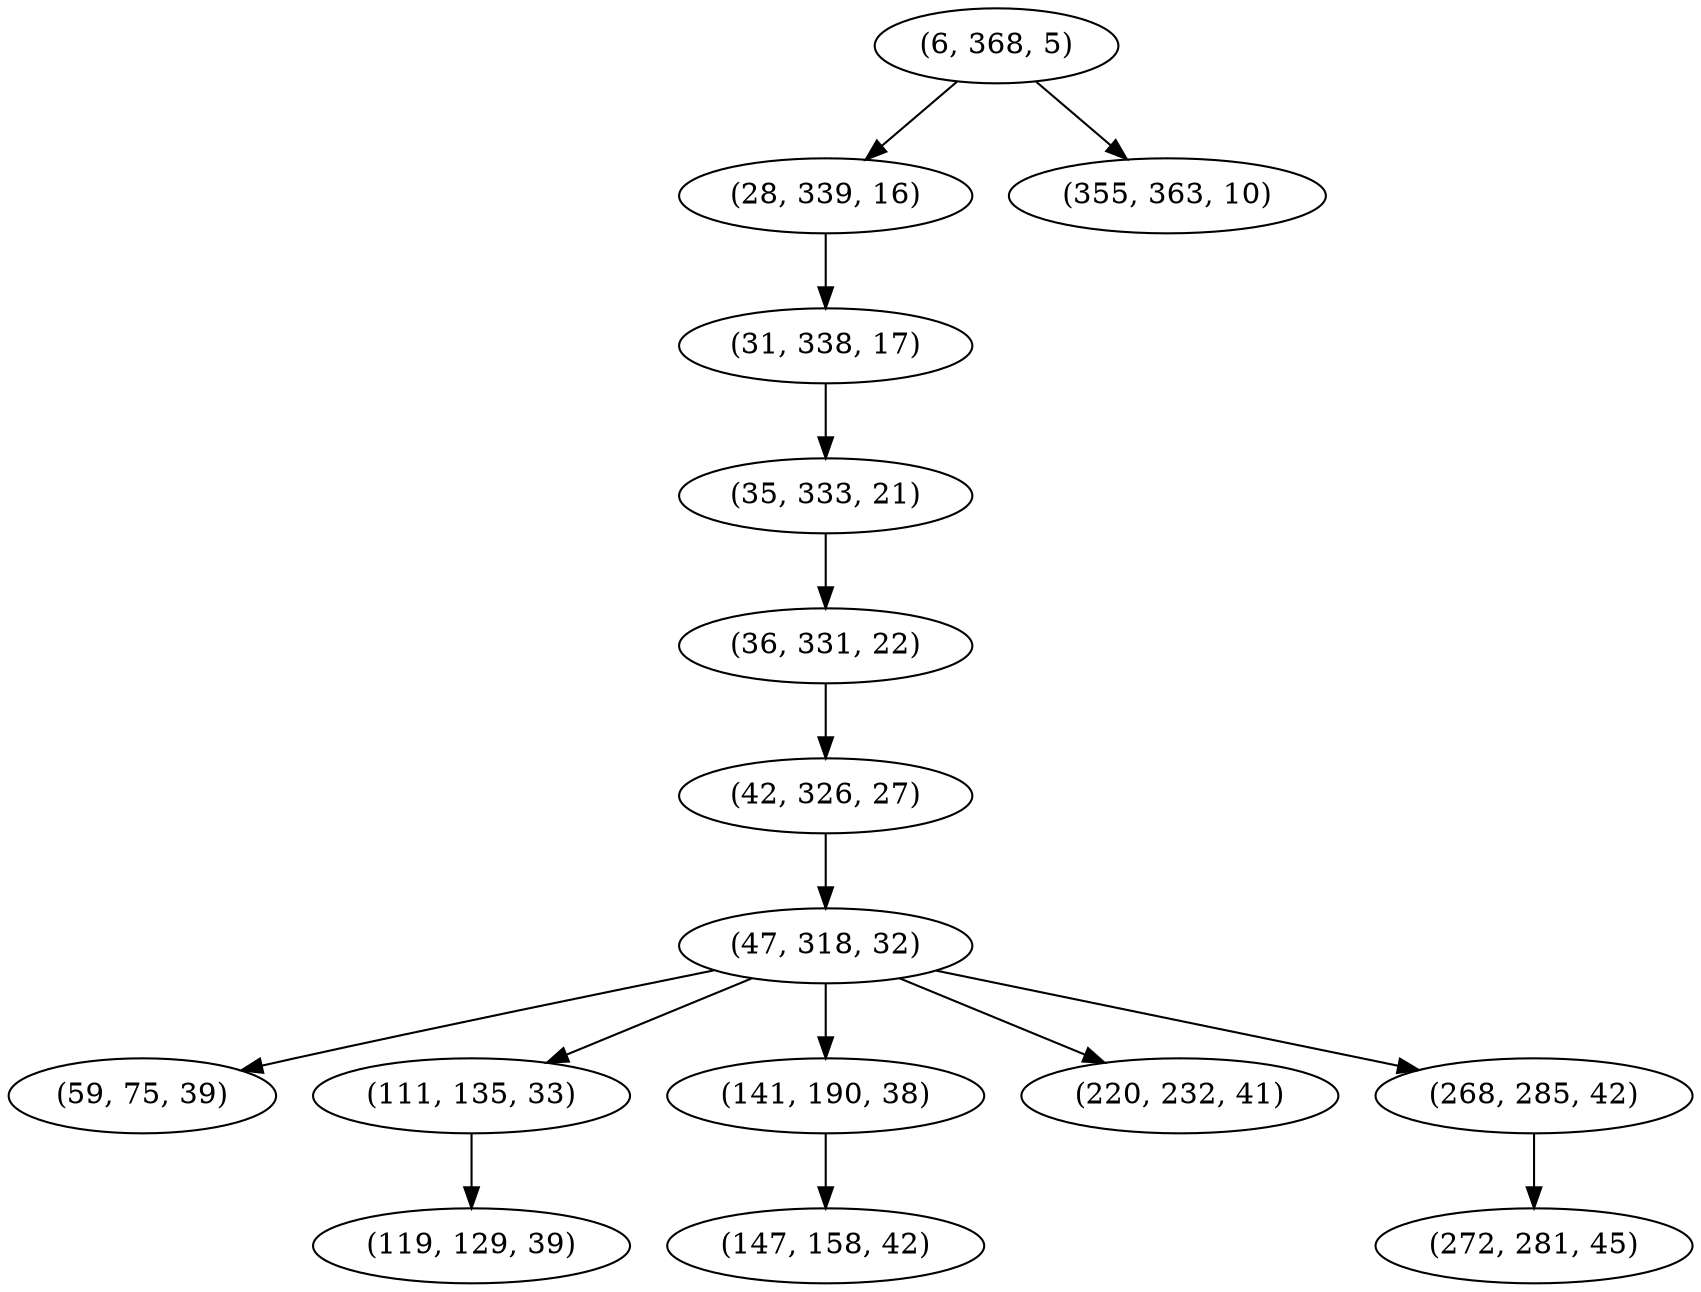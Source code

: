 digraph tree {
    "(6, 368, 5)";
    "(28, 339, 16)";
    "(31, 338, 17)";
    "(35, 333, 21)";
    "(36, 331, 22)";
    "(42, 326, 27)";
    "(47, 318, 32)";
    "(59, 75, 39)";
    "(111, 135, 33)";
    "(119, 129, 39)";
    "(141, 190, 38)";
    "(147, 158, 42)";
    "(220, 232, 41)";
    "(268, 285, 42)";
    "(272, 281, 45)";
    "(355, 363, 10)";
    "(6, 368, 5)" -> "(28, 339, 16)";
    "(6, 368, 5)" -> "(355, 363, 10)";
    "(28, 339, 16)" -> "(31, 338, 17)";
    "(31, 338, 17)" -> "(35, 333, 21)";
    "(35, 333, 21)" -> "(36, 331, 22)";
    "(36, 331, 22)" -> "(42, 326, 27)";
    "(42, 326, 27)" -> "(47, 318, 32)";
    "(47, 318, 32)" -> "(59, 75, 39)";
    "(47, 318, 32)" -> "(111, 135, 33)";
    "(47, 318, 32)" -> "(141, 190, 38)";
    "(47, 318, 32)" -> "(220, 232, 41)";
    "(47, 318, 32)" -> "(268, 285, 42)";
    "(111, 135, 33)" -> "(119, 129, 39)";
    "(141, 190, 38)" -> "(147, 158, 42)";
    "(268, 285, 42)" -> "(272, 281, 45)";
}
